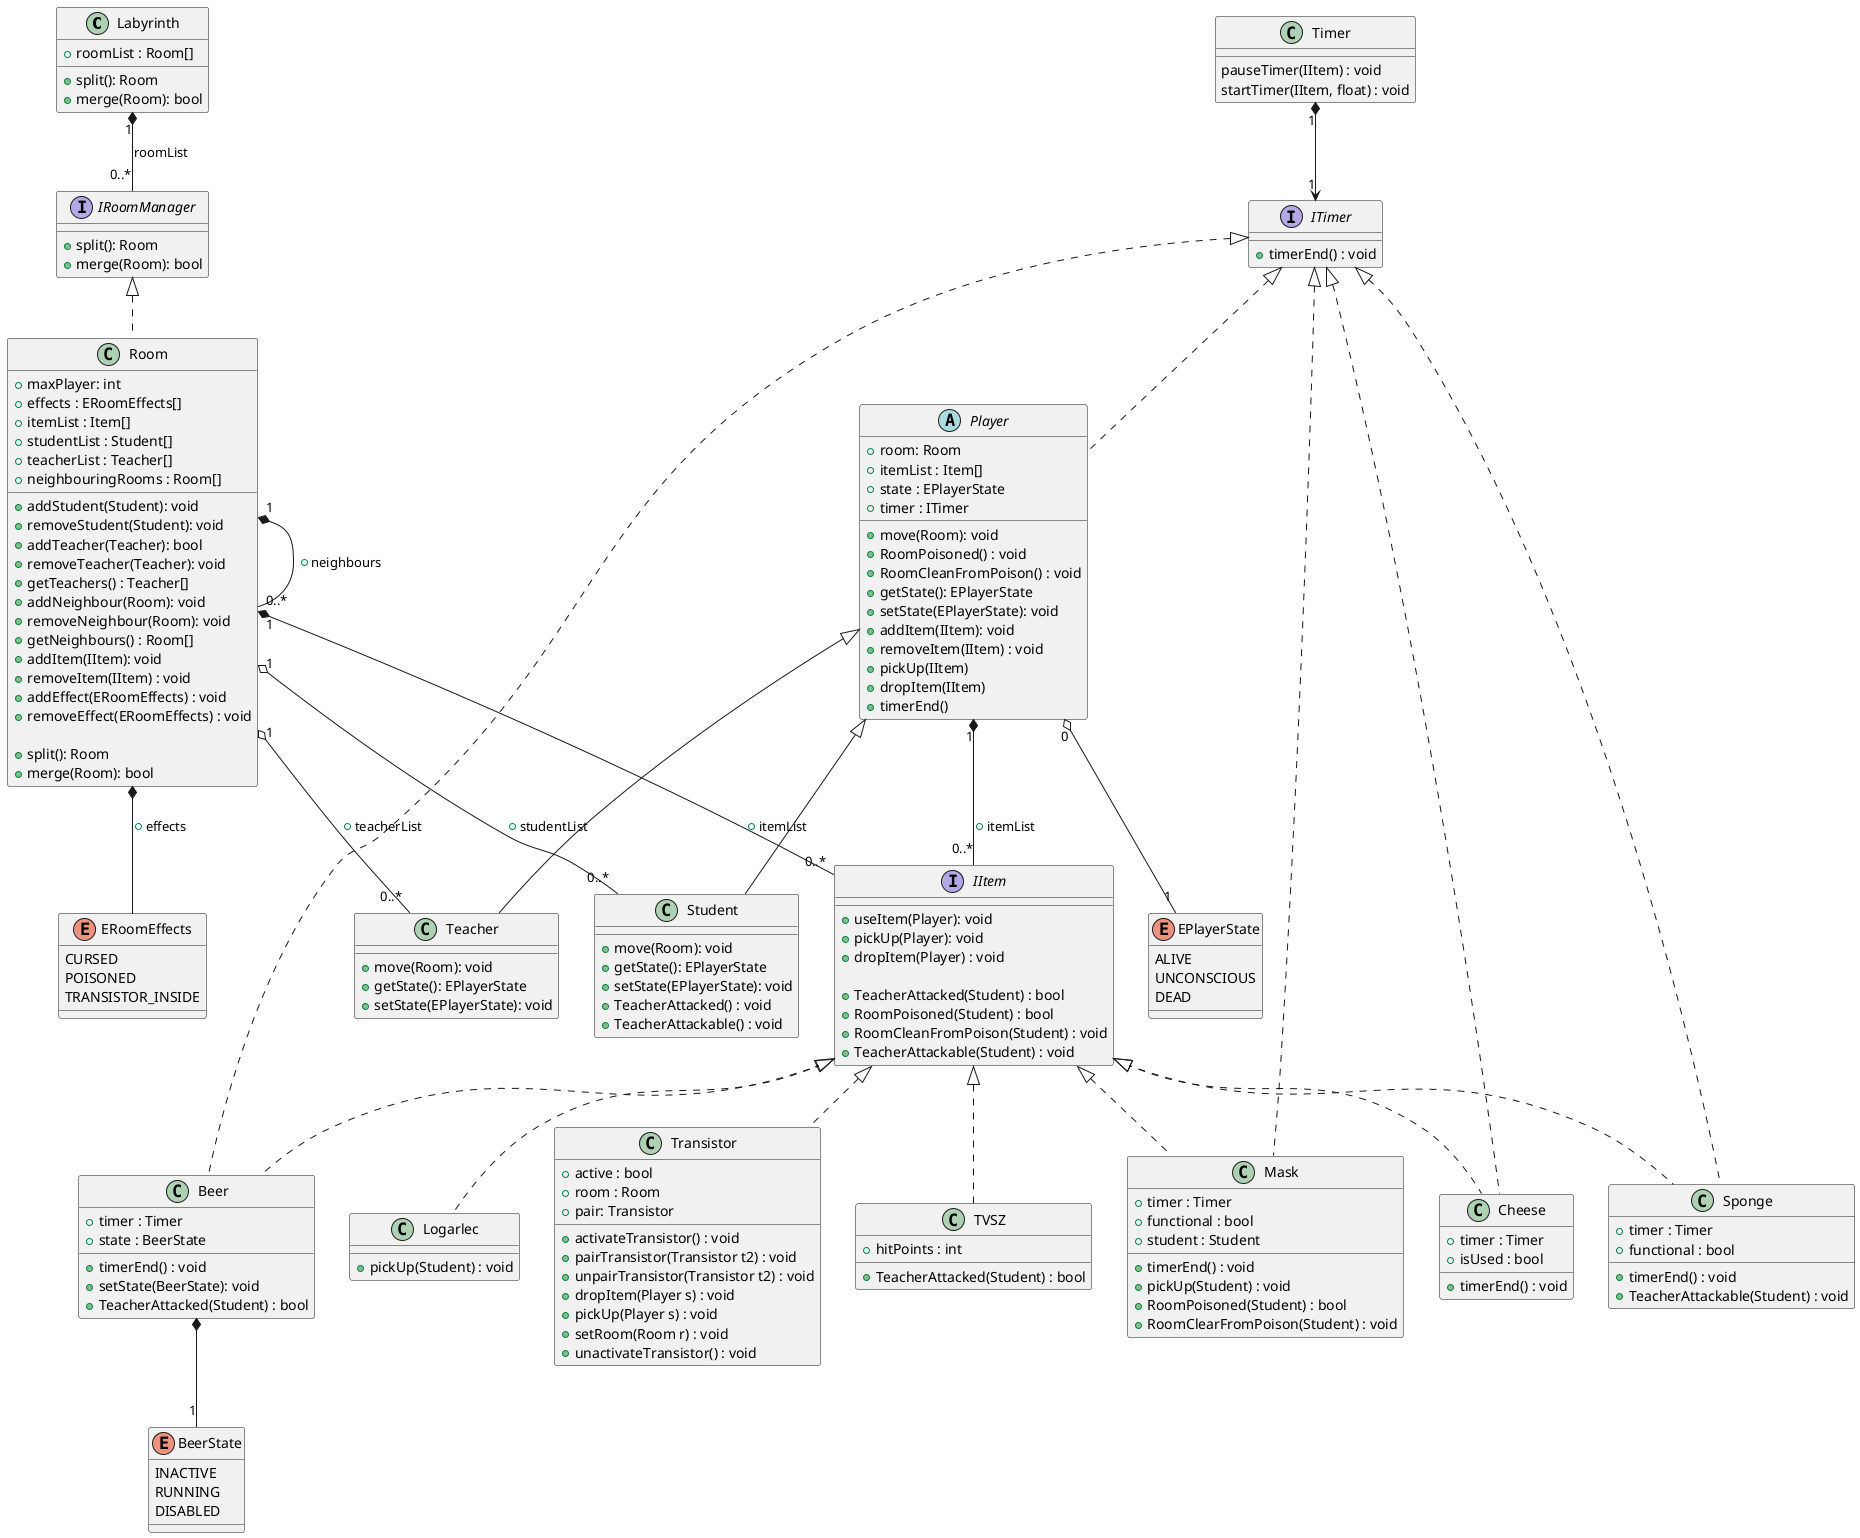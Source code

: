 @startuml UML

class Labyrinth {
    +roomList : Room[]

    + split(): Room
    + merge(Room): bool
}

Labyrinth "1" *-- "0..*" IRoomManager: roomList

interface IRoomManager {
    + split(): Room
    + merge(Room): bool
}

/' Removed implementing IItemHolder '/
class Room implements IRoomManager {
    + maxPlayer: int
    + effects : ERoomEffects[]
    + itemList : Item[]
    + studentList : Student[]
    + teacherList : Teacher[]
    + neighbouringRooms : Room[]

    + addStudent(Student): void
    + removeStudent(Student): void
    + addTeacher(Teacher): bool
    + removeTeacher(Teacher): void
    + getTeachers() : Teacher[]
    + addNeighbour(Room): void
    + removeNeighbour(Room): void
    + getNeighbours() : Room[]
    + addItem(IItem): void
    + removeItem(IItem) : void
    + addEffect(ERoomEffects) : void
    + removeEffect(ERoomEffects) : void

    + split(): Room
    + merge(Room): bool
}

Room "1" o-- "0..*" Student: + studentList
Room "1" o-- "0..*" Teacher: + teacherList
Room "1" *-- "0..*" Room: + neighbours
Room "1" *-- "0..*" IItem: + itemList
Room *-- ERoomEffects: + effects


enum EPlayerState {
    ALIVE
    UNCONSCIOUS
    DEAD
}

/' Removed implementing IItemHolder '/
abstract class Player implements ITimer{
    + room: Room
    + itemList : Item[]
    + state : EPlayerState
    + timer : ITimer

    + move(Room): void
    + RoomPoisoned() : void
    + RoomCleanFromPoison() : void
    + getState(): EPlayerState
    + setState(EPlayerState): void
    + addItem(IItem): void
    + removeItem(IItem) : void
    + pickUp(IItem)
    + dropItem(IItem)
    + timerEnd()
}

Player "0" o-- "1" EPlayerState
Player "1" *-- "0..*" IItem: + itemList

interface IItem {
    + useItem(Player): void
    + pickUp(Player): void
    + dropItem(Player) : void

    + TeacherAttacked(Student) : bool
    + RoomPoisoned(Student) : bool
    + RoomCleanFromPoison(Student) : void
    + TeacherAttackable(Student) : void
}

class Teacher extends Player{
    + move(Room): void
    + getState(): EPlayerState
    + setState(EPlayerState): void
}

class Student extends Player{
    + move(Room): void
    + getState(): EPlayerState
    + setState(EPlayerState): void
    + TeacherAttacked() : void
    + TeacherAttackable() : void
}

/' interface IItemHolder {
    + addItemy(Item: Item): void
    + removeItem(Item: Item): void
} '/

enum ERoomEffects {
    CURSED
    POISONED
    TRANSISTOR_INSIDE
}

interface ITimer {
    + timerEnd() : void
}

class TVSZ implements IItem {
    + hitPoints : int

    + TeacherAttacked(Student) : bool
}

class Transistor implements IItem  {
    + active : bool
    + room : Room
    + pair: Transistor

    + activateTransistor() : void
    + pairTransistor(Transistor t2) : void
    + unpairTransistor(Transistor t2) : void
    + dropItem(Player s) : void
    + pickUp(Player s) : void
    + setRoom(Room r) : void
    + unactivateTransistor() : void
}

enum BeerState {
    INACTIVE
    RUNNING
    DISABLED
}

class Beer implements IItem, ITimer {
    + timer : Timer
    + state : BeerState
    
    + timerEnd() : void
    + setState(BeerState): void
    + TeacherAttacked(Student) : bool
    /'+ activateBeer() : void '/
}
Beer *-- "1" BeerState

class Mask implements IItem, ITimer  {
    + timer : Timer
    + functional : bool
    + student : Student

    + timerEnd() : void
    + pickUp(Student) : void
    + RoomPoisoned(Student) : bool
    + RoomClearFromPoison(Student) : void

}

class Sponge  implements IItem, ITimer {
    + timer : Timer
    + functional : bool

    + timerEnd() : void
    + TeacherAttackable(Student) : void
}

class Cheese  implements IItem, ITimer {
    + timer : Timer
    + isUsed : bool

    + timerEnd() : void
}

class Logarlec  implements IItem  {
    + pickUp(Student) : void
}

class Timer {
    pauseTimer(IItem) : void
    startTimer(IItem, float) : void
}
Timer "1"*--> "1" ITimer


@enduml
